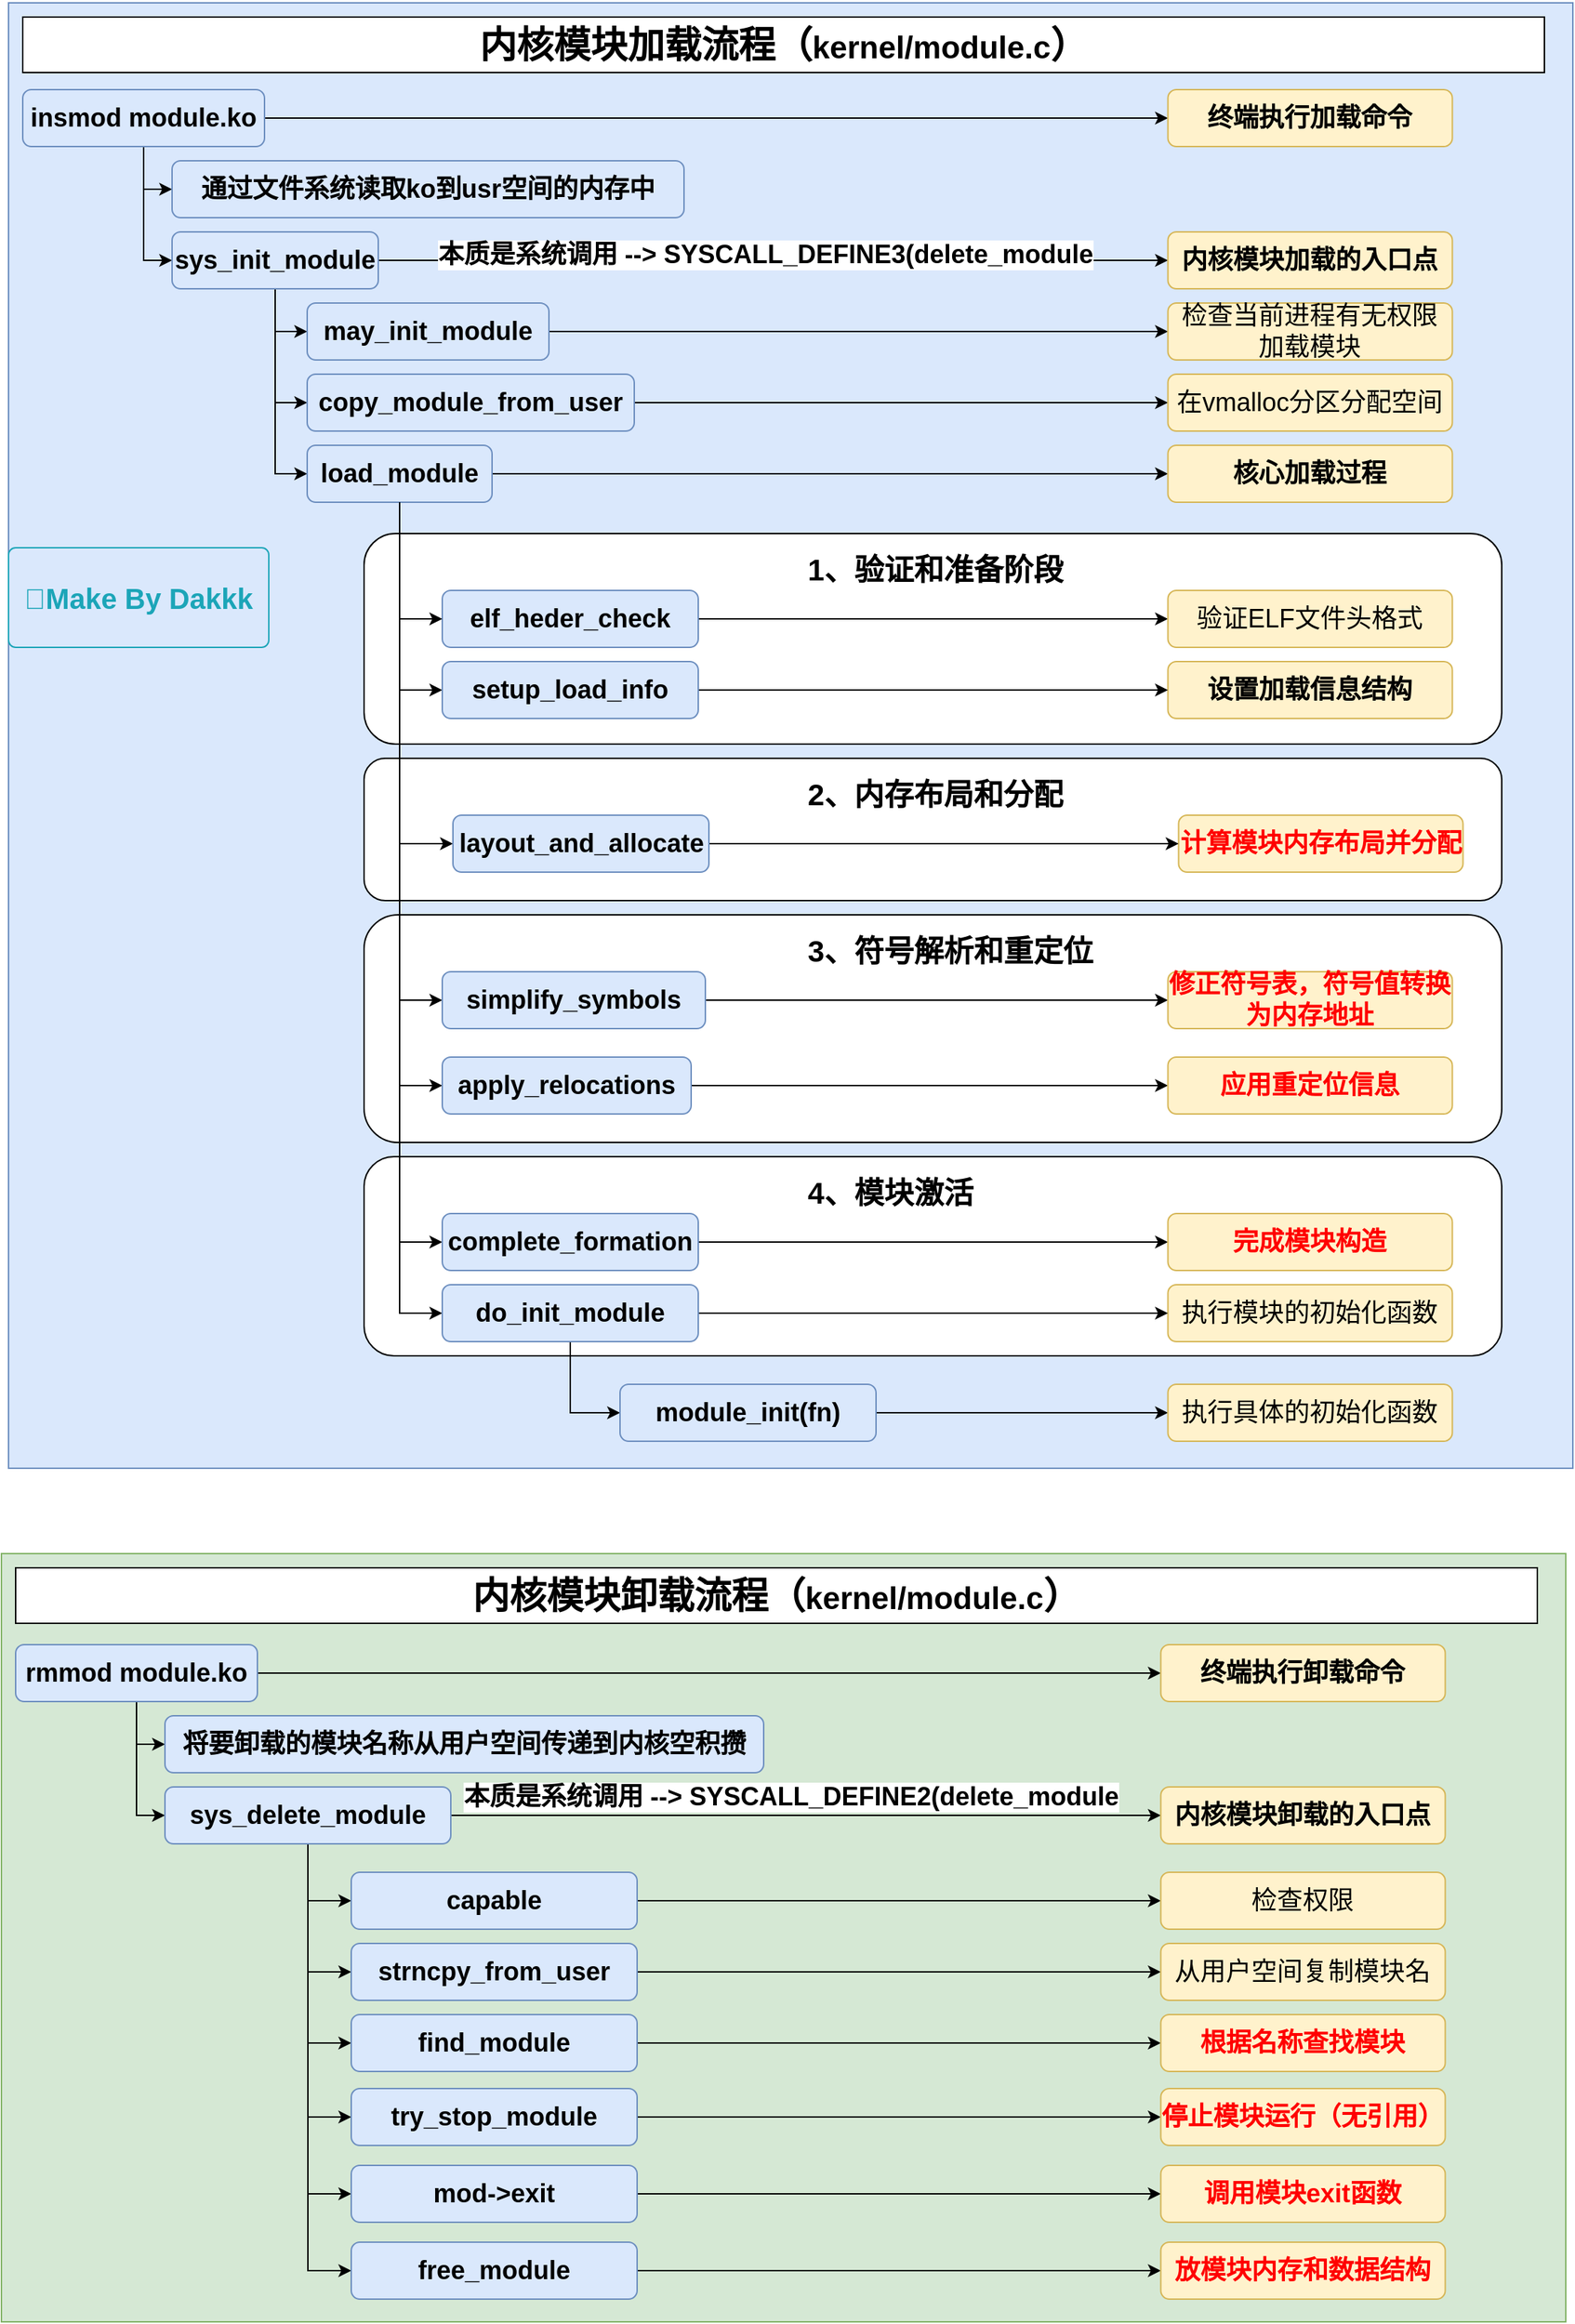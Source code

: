 <mxfile version="27.0.9">
  <diagram name="第 1 页" id="zVDmS7z6VsqBZTHIltCp">
    <mxGraphModel dx="2929" dy="1693" grid="1" gridSize="10" guides="1" tooltips="1" connect="1" arrows="1" fold="1" page="1" pageScale="1" pageWidth="1169" pageHeight="1654" math="0" shadow="0">
      <root>
        <mxCell id="0" />
        <mxCell id="1" parent="0" />
        <mxCell id="oLeti2AwXSvscEIiD4af-257" value="" style="rounded=0;whiteSpace=wrap;html=1;fillColor=#d5e8d4;strokeColor=#82b366;" parent="1" vertex="1">
          <mxGeometry x="32" y="1100" width="1100" height="540" as="geometry" />
        </mxCell>
        <mxCell id="oLeti2AwXSvscEIiD4af-1" value="" style="rounded=0;whiteSpace=wrap;html=1;fillColor=#dae8fc;strokeColor=#6c8ebf;" parent="1" vertex="1">
          <mxGeometry x="37" y="10" width="1100" height="1030" as="geometry" />
        </mxCell>
        <mxCell id="oLeti2AwXSvscEIiD4af-198" value="" style="rounded=1;whiteSpace=wrap;html=1;" parent="1" vertex="1">
          <mxGeometry x="287" y="821" width="800" height="140" as="geometry" />
        </mxCell>
        <mxCell id="oLeti2AwXSvscEIiD4af-150" value="" style="rounded=1;whiteSpace=wrap;html=1;" parent="1" vertex="1">
          <mxGeometry x="287" y="651" width="800" height="160" as="geometry" />
        </mxCell>
        <mxCell id="oLeti2AwXSvscEIiD4af-122" value="" style="rounded=1;whiteSpace=wrap;html=1;" parent="1" vertex="1">
          <mxGeometry x="287" y="541" width="800" height="100" as="geometry" />
        </mxCell>
        <mxCell id="oLeti2AwXSvscEIiD4af-112" value="" style="rounded=1;whiteSpace=wrap;html=1;" parent="1" vertex="1">
          <mxGeometry x="287" y="383" width="800" height="148" as="geometry" />
        </mxCell>
        <mxCell id="oLeti2AwXSvscEIiD4af-2" style="edgeStyle=orthogonalEdgeStyle;rounded=0;orthogonalLoop=1;jettySize=auto;html=1;entryX=0;entryY=0.5;entryDx=0;entryDy=0;" parent="1" source="oLeti2AwXSvscEIiD4af-5" target="oLeti2AwXSvscEIiD4af-15" edge="1">
          <mxGeometry relative="1" as="geometry" />
        </mxCell>
        <mxCell id="oLeti2AwXSvscEIiD4af-74" style="edgeStyle=orthogonalEdgeStyle;rounded=0;orthogonalLoop=1;jettySize=auto;html=1;entryX=0;entryY=0.5;entryDx=0;entryDy=0;" parent="1" source="oLeti2AwXSvscEIiD4af-5" target="oLeti2AwXSvscEIiD4af-8" edge="1">
          <mxGeometry relative="1" as="geometry" />
        </mxCell>
        <mxCell id="oLeti2AwXSvscEIiD4af-75" style="edgeStyle=orthogonalEdgeStyle;rounded=0;orthogonalLoop=1;jettySize=auto;html=1;entryX=0;entryY=0.5;entryDx=0;entryDy=0;" parent="1" source="oLeti2AwXSvscEIiD4af-5" target="oLeti2AwXSvscEIiD4af-12" edge="1">
          <mxGeometry relative="1" as="geometry" />
        </mxCell>
        <mxCell id="oLeti2AwXSvscEIiD4af-5" value="&lt;h2&gt;insmod module.ko&lt;/h2&gt;" style="rounded=1;whiteSpace=wrap;html=1;fillColor=#dae8fc;strokeColor=#6c8ebf;fontStyle=1" parent="1" vertex="1">
          <mxGeometry x="47" y="71" width="170" height="40" as="geometry" />
        </mxCell>
        <mxCell id="oLeti2AwXSvscEIiD4af-6" value="&lt;h1&gt;&lt;b style=&quot;&quot;&gt;&lt;font style=&quot;font-size: 26px;&quot;&gt;内核模块加载流程（&lt;/font&gt;&lt;/b&gt;&lt;b style=&quot;background-color: transparent; color: light-dark(rgb(0, 0, 0), rgb(255, 255, 255));&quot;&gt;&lt;font style=&quot;font-size: 22px;&quot;&gt;kernel/module.c&lt;/font&gt;&lt;/b&gt;&lt;b style=&quot;background-color: transparent; color: light-dark(rgb(0, 0, 0), rgb(255, 255, 255)); font-size: 12px;&quot;&gt;&lt;font style=&quot;font-size: 26px;&quot;&gt;）&lt;/font&gt;&lt;/b&gt;&lt;/h1&gt;" style="rounded=0;whiteSpace=wrap;html=1;" parent="1" vertex="1">
          <mxGeometry x="47" y="20" width="1070" height="39" as="geometry" />
        </mxCell>
        <mxCell id="oLeti2AwXSvscEIiD4af-8" value="&lt;h2&gt;通过文件系统读取ko到usr空间的内存中&lt;/h2&gt;" style="rounded=1;whiteSpace=wrap;html=1;fillColor=#dae8fc;strokeColor=#6c8ebf;fontStyle=1" parent="1" vertex="1">
          <mxGeometry x="152" y="121" width="360" height="40" as="geometry" />
        </mxCell>
        <mxCell id="oLeti2AwXSvscEIiD4af-9" style="edgeStyle=orthogonalEdgeStyle;rounded=0;orthogonalLoop=1;jettySize=auto;html=1;entryX=0;entryY=0.5;entryDx=0;entryDy=0;" parent="1" source="oLeti2AwXSvscEIiD4af-12" target="oLeti2AwXSvscEIiD4af-17" edge="1">
          <mxGeometry relative="1" as="geometry" />
        </mxCell>
        <mxCell id="oLeti2AwXSvscEIiD4af-343" value="&lt;font style=&quot;font-size: 18px;&quot;&gt;&lt;font style=&quot;&quot;&gt;&lt;b style=&quot;&quot;&gt;本质是系统调用 --&amp;gt;&amp;nbsp;&lt;/b&gt;&lt;/font&gt;&lt;b style=&quot;&quot;&gt;SYSCALL_DEFINE3(delete_module&lt;/b&gt;&lt;/font&gt;" style="edgeLabel;html=1;align=center;verticalAlign=middle;resizable=0;points=[];" parent="oLeti2AwXSvscEIiD4af-9" vertex="1" connectable="0">
          <mxGeometry x="-0.016" y="3" relative="1" as="geometry">
            <mxPoint x="-1" y="-1" as="offset" />
          </mxGeometry>
        </mxCell>
        <mxCell id="oLeti2AwXSvscEIiD4af-344" value="&lt;font style=&quot;font-size: 18px;&quot;&gt;&lt;font style=&quot;&quot;&gt;&lt;b style=&quot;&quot;&gt;本质是系统调用 --&amp;gt;&amp;nbsp;&lt;/b&gt;&lt;/font&gt;&lt;b style=&quot;&quot;&gt;SYSCALL_DEFINE2(delete_module&lt;/b&gt;&lt;/font&gt;" style="edgeLabel;html=1;align=center;verticalAlign=middle;resizable=0;points=[];" parent="oLeti2AwXSvscEIiD4af-9" vertex="1" connectable="0">
          <mxGeometry x="-0.016" y="3" relative="1" as="geometry">
            <mxPoint x="17" y="1083" as="offset" />
          </mxGeometry>
        </mxCell>
        <mxCell id="oLeti2AwXSvscEIiD4af-337" style="edgeStyle=orthogonalEdgeStyle;rounded=0;orthogonalLoop=1;jettySize=auto;html=1;entryX=0;entryY=0.5;entryDx=0;entryDy=0;" parent="1" source="oLeti2AwXSvscEIiD4af-12" target="oLeti2AwXSvscEIiD4af-14" edge="1">
          <mxGeometry relative="1" as="geometry" />
        </mxCell>
        <mxCell id="oLeti2AwXSvscEIiD4af-338" style="edgeStyle=orthogonalEdgeStyle;rounded=0;orthogonalLoop=1;jettySize=auto;html=1;entryX=0;entryY=0.5;entryDx=0;entryDy=0;" parent="1" source="oLeti2AwXSvscEIiD4af-12" target="oLeti2AwXSvscEIiD4af-20" edge="1">
          <mxGeometry relative="1" as="geometry" />
        </mxCell>
        <mxCell id="oLeti2AwXSvscEIiD4af-339" style="edgeStyle=orthogonalEdgeStyle;rounded=0;orthogonalLoop=1;jettySize=auto;html=1;entryX=0;entryY=0.5;entryDx=0;entryDy=0;" parent="1" source="oLeti2AwXSvscEIiD4af-12" target="oLeti2AwXSvscEIiD4af-22" edge="1">
          <mxGeometry relative="1" as="geometry" />
        </mxCell>
        <mxCell id="oLeti2AwXSvscEIiD4af-12" value="&lt;h2&gt;sys_init_module&lt;/h2&gt;" style="rounded=1;whiteSpace=wrap;html=1;fillColor=#dae8fc;strokeColor=#6c8ebf;fontStyle=1" parent="1" vertex="1">
          <mxGeometry x="152" y="171" width="145" height="40" as="geometry" />
        </mxCell>
        <mxCell id="oLeti2AwXSvscEIiD4af-13" style="edgeStyle=orthogonalEdgeStyle;rounded=0;orthogonalLoop=1;jettySize=auto;html=1;entryX=0;entryY=0.5;entryDx=0;entryDy=0;" parent="1" source="oLeti2AwXSvscEIiD4af-14" target="oLeti2AwXSvscEIiD4af-18" edge="1">
          <mxGeometry relative="1" as="geometry" />
        </mxCell>
        <mxCell id="oLeti2AwXSvscEIiD4af-14" value="&lt;h2&gt;may_init_module&lt;/h2&gt;" style="rounded=1;whiteSpace=wrap;html=1;fillColor=#dae8fc;strokeColor=#6c8ebf;fontStyle=1" parent="1" vertex="1">
          <mxGeometry x="247" y="221" width="170" height="40" as="geometry" />
        </mxCell>
        <mxCell id="oLeti2AwXSvscEIiD4af-15" value="&lt;h2&gt;终端执行加载命令&lt;/h2&gt;" style="rounded=1;whiteSpace=wrap;html=1;fillColor=#fff2cc;strokeColor=#d6b656;fontStyle=1" parent="1" vertex="1">
          <mxGeometry x="852.25" y="71" width="200" height="40" as="geometry" />
        </mxCell>
        <mxCell id="oLeti2AwXSvscEIiD4af-17" value="&lt;h2&gt;&lt;font style=&quot;&quot;&gt;内核模块加载的入口点&lt;/font&gt;&lt;/h2&gt;" style="rounded=1;whiteSpace=wrap;html=1;fillColor=#fff2cc;strokeColor=#d6b656;fontStyle=1" parent="1" vertex="1">
          <mxGeometry x="852.25" y="171" width="200" height="40" as="geometry" />
        </mxCell>
        <mxCell id="oLeti2AwXSvscEIiD4af-18" value="&lt;h2&gt;&lt;font style=&quot;font-weight: normal;&quot;&gt;检查当前进程有无权限&lt;br&gt;加载模块&lt;/font&gt;&lt;/h2&gt;" style="rounded=1;whiteSpace=wrap;html=1;fillColor=#fff2cc;strokeColor=#d6b656;fontStyle=1" parent="1" vertex="1">
          <mxGeometry x="852.25" y="221" width="200" height="40" as="geometry" />
        </mxCell>
        <mxCell id="oLeti2AwXSvscEIiD4af-76" style="edgeStyle=orthogonalEdgeStyle;rounded=0;orthogonalLoop=1;jettySize=auto;html=1;entryX=0;entryY=0.5;entryDx=0;entryDy=0;" parent="1" source="oLeti2AwXSvscEIiD4af-20" target="oLeti2AwXSvscEIiD4af-31" edge="1">
          <mxGeometry relative="1" as="geometry" />
        </mxCell>
        <mxCell id="oLeti2AwXSvscEIiD4af-20" value="&lt;h2&gt;copy_module_from_user&lt;/h2&gt;" style="rounded=1;whiteSpace=wrap;html=1;fillColor=#dae8fc;strokeColor=#6c8ebf;fontStyle=1" parent="1" vertex="1">
          <mxGeometry x="247" y="271" width="230" height="40" as="geometry" />
        </mxCell>
        <mxCell id="oLeti2AwXSvscEIiD4af-115" style="edgeStyle=orthogonalEdgeStyle;rounded=0;orthogonalLoop=1;jettySize=auto;html=1;entryX=0;entryY=0.5;entryDx=0;entryDy=0;" parent="1" source="oLeti2AwXSvscEIiD4af-22" target="oLeti2AwXSvscEIiD4af-32" edge="1">
          <mxGeometry relative="1" as="geometry" />
        </mxCell>
        <mxCell id="oLeti2AwXSvscEIiD4af-118" style="edgeStyle=orthogonalEdgeStyle;rounded=0;orthogonalLoop=1;jettySize=auto;html=1;entryX=0;entryY=0.5;entryDx=0;entryDy=0;" parent="1" source="oLeti2AwXSvscEIiD4af-22" target="oLeti2AwXSvscEIiD4af-78" edge="1">
          <mxGeometry relative="1" as="geometry" />
        </mxCell>
        <mxCell id="oLeti2AwXSvscEIiD4af-238" style="edgeStyle=orthogonalEdgeStyle;rounded=0;orthogonalLoop=1;jettySize=auto;html=1;entryX=0;entryY=0.5;entryDx=0;entryDy=0;" parent="1" source="oLeti2AwXSvscEIiD4af-22" target="oLeti2AwXSvscEIiD4af-156" edge="1">
          <mxGeometry relative="1" as="geometry" />
        </mxCell>
        <mxCell id="oLeti2AwXSvscEIiD4af-239" style="edgeStyle=orthogonalEdgeStyle;rounded=0;orthogonalLoop=1;jettySize=auto;html=1;entryX=0;entryY=0.5;entryDx=0;entryDy=0;" parent="1" source="oLeti2AwXSvscEIiD4af-22" target="oLeti2AwXSvscEIiD4af-141" edge="1">
          <mxGeometry relative="1" as="geometry" />
        </mxCell>
        <mxCell id="oLeti2AwXSvscEIiD4af-245" style="edgeStyle=orthogonalEdgeStyle;rounded=0;orthogonalLoop=1;jettySize=auto;html=1;entryX=0;entryY=0.5;entryDx=0;entryDy=0;" parent="1" source="oLeti2AwXSvscEIiD4af-22" target="oLeti2AwXSvscEIiD4af-200" edge="1">
          <mxGeometry relative="1" as="geometry" />
        </mxCell>
        <mxCell id="oLeti2AwXSvscEIiD4af-250" style="edgeStyle=orthogonalEdgeStyle;rounded=0;orthogonalLoop=1;jettySize=auto;html=1;entryX=0;entryY=0.5;entryDx=0;entryDy=0;" parent="1" source="oLeti2AwXSvscEIiD4af-22" target="oLeti2AwXSvscEIiD4af-227" edge="1">
          <mxGeometry relative="1" as="geometry" />
        </mxCell>
        <mxCell id="oLeti2AwXSvscEIiD4af-385" style="edgeStyle=orthogonalEdgeStyle;rounded=0;orthogonalLoop=1;jettySize=auto;html=1;entryX=0;entryY=0.5;entryDx=0;entryDy=0;" parent="1" source="oLeti2AwXSvscEIiD4af-22" target="oLeti2AwXSvscEIiD4af-134" edge="1">
          <mxGeometry relative="1" as="geometry" />
        </mxCell>
        <mxCell id="oLeti2AwXSvscEIiD4af-22" value="&lt;h2&gt;load_module&lt;/h2&gt;" style="rounded=1;whiteSpace=wrap;html=1;fillColor=#dae8fc;strokeColor=#6c8ebf;fontStyle=1" parent="1" vertex="1">
          <mxGeometry x="247" y="321" width="130" height="40" as="geometry" />
        </mxCell>
        <mxCell id="oLeti2AwXSvscEIiD4af-31" value="&lt;h2&gt;&lt;font style=&quot;font-weight: normal;&quot;&gt;在vmalloc分区分配空间&lt;/font&gt;&lt;/h2&gt;" style="rounded=1;whiteSpace=wrap;html=1;fillColor=#fff2cc;strokeColor=#d6b656;fontStyle=1" parent="1" vertex="1">
          <mxGeometry x="852.25" y="271" width="200" height="40" as="geometry" />
        </mxCell>
        <mxCell id="oLeti2AwXSvscEIiD4af-32" value="&lt;h2&gt;&lt;font style=&quot;&quot;&gt;核心加载过程&lt;/font&gt;&lt;/h2&gt;" style="rounded=1;whiteSpace=wrap;html=1;fillColor=#fff2cc;strokeColor=#d6b656;fontStyle=1" parent="1" vertex="1">
          <mxGeometry x="852.25" y="321" width="200" height="40" as="geometry" />
        </mxCell>
        <mxCell id="oLeti2AwXSvscEIiD4af-71" value="&lt;font style=&quot;font-size: 20px;&quot;&gt;🌻Make By Dakkk&lt;/font&gt;" style="html=1;shadow=0;dashed=0;shape=mxgraph.bootstrap.rrect;rSize=5;strokeColor=#1CA5B8;strokeWidth=1;fillColor=none;fontColor=#1CA5B8;whiteSpace=wrap;align=center;verticalAlign=middle;spacingLeft=0;fontStyle=1;fontSize=16;spacing=5;" parent="1" vertex="1">
          <mxGeometry x="37" y="393" width="183" height="70" as="geometry" />
        </mxCell>
        <mxCell id="oLeti2AwXSvscEIiD4af-80" style="edgeStyle=orthogonalEdgeStyle;rounded=0;orthogonalLoop=1;jettySize=auto;html=1;" parent="1" source="oLeti2AwXSvscEIiD4af-24" target="oLeti2AwXSvscEIiD4af-33" edge="1">
          <mxGeometry relative="1" as="geometry" />
        </mxCell>
        <mxCell id="oLeti2AwXSvscEIiD4af-24" value="&lt;h2&gt;elf_heder_check&lt;/h2&gt;" style="rounded=1;whiteSpace=wrap;html=1;fillColor=#dae8fc;strokeColor=#6c8ebf;fontStyle=1" parent="1" vertex="1">
          <mxGeometry x="342" y="423" width="180" height="40" as="geometry" />
        </mxCell>
        <mxCell id="oLeti2AwXSvscEIiD4af-33" value="&lt;h2&gt;&lt;span style=&quot;font-weight: normal;&quot;&gt;&lt;font&gt;验证ELF文件头格式&lt;/font&gt;&lt;/span&gt;&lt;/h2&gt;" style="rounded=1;whiteSpace=wrap;html=1;fillColor=#fff2cc;strokeColor=#d6b656;fontStyle=1" parent="1" vertex="1">
          <mxGeometry x="852.25" y="423" width="200" height="40" as="geometry" />
        </mxCell>
        <mxCell id="oLeti2AwXSvscEIiD4af-34" value="&lt;h2&gt;&lt;font style=&quot;&quot;&gt;设置加载信息结构&lt;/font&gt;&lt;/h2&gt;" style="rounded=1;whiteSpace=wrap;html=1;fillColor=#fff2cc;strokeColor=#d6b656;fontStyle=0;fontColor=#000000;" parent="1" vertex="1">
          <mxGeometry x="852.25" y="473" width="200" height="40" as="geometry" />
        </mxCell>
        <mxCell id="oLeti2AwXSvscEIiD4af-81" style="edgeStyle=orthogonalEdgeStyle;rounded=0;orthogonalLoop=1;jettySize=auto;html=1;" parent="1" source="oLeti2AwXSvscEIiD4af-78" target="oLeti2AwXSvscEIiD4af-34" edge="1">
          <mxGeometry relative="1" as="geometry" />
        </mxCell>
        <mxCell id="oLeti2AwXSvscEIiD4af-78" value="&lt;h2&gt;setup_load_info&lt;/h2&gt;" style="rounded=1;whiteSpace=wrap;html=1;fillColor=#dae8fc;strokeColor=#6c8ebf;fontStyle=0" parent="1" vertex="1">
          <mxGeometry x="342" y="473" width="180" height="40" as="geometry" />
        </mxCell>
        <mxCell id="oLeti2AwXSvscEIiD4af-114" value="&lt;font style=&quot;font-size: 21px;&quot;&gt;&lt;b&gt;1、验证和准备阶段&lt;/b&gt;&lt;/font&gt;" style="text;html=1;align=left;verticalAlign=middle;whiteSpace=wrap;rounded=0;" parent="1" vertex="1">
          <mxGeometry x="597" y="393" width="200" height="30" as="geometry" />
        </mxCell>
        <mxCell id="oLeti2AwXSvscEIiD4af-116" style="edgeStyle=orthogonalEdgeStyle;rounded=0;orthogonalLoop=1;jettySize=auto;html=1;entryX=0;entryY=0.5;entryDx=0;entryDy=0;" parent="1" source="oLeti2AwXSvscEIiD4af-22" target="oLeti2AwXSvscEIiD4af-24" edge="1">
          <mxGeometry relative="1" as="geometry" />
        </mxCell>
        <mxCell id="oLeti2AwXSvscEIiD4af-130" value="&lt;h2&gt;&lt;font style=&quot;color: light-dark(rgb(255, 0, 0), rgb(255, 255, 255));&quot;&gt;计算模块内存布局并分配&lt;/font&gt;&lt;/h2&gt;" style="rounded=1;whiteSpace=wrap;html=1;fillColor=#fff2cc;strokeColor=#d6b656;fontStyle=1" parent="1" vertex="1">
          <mxGeometry x="859.75" y="581" width="200" height="40" as="geometry" />
        </mxCell>
        <mxCell id="oLeti2AwXSvscEIiD4af-133" style="edgeStyle=orthogonalEdgeStyle;rounded=0;orthogonalLoop=1;jettySize=auto;html=1;" parent="1" source="oLeti2AwXSvscEIiD4af-134" target="oLeti2AwXSvscEIiD4af-130" edge="1">
          <mxGeometry relative="1" as="geometry" />
        </mxCell>
        <mxCell id="oLeti2AwXSvscEIiD4af-134" value="&lt;h2&gt;layout_and_allocate&lt;/h2&gt;" style="rounded=1;whiteSpace=wrap;html=1;fillColor=#dae8fc;strokeColor=#6c8ebf;fontStyle=1" parent="1" vertex="1">
          <mxGeometry x="349.5" y="581" width="180" height="40" as="geometry" />
        </mxCell>
        <mxCell id="oLeti2AwXSvscEIiD4af-138" value="&lt;font style=&quot;font-size: 21px;&quot;&gt;&lt;b&gt;2、内存布局和分配&lt;/b&gt;&lt;/font&gt;" style="text;html=1;align=left;verticalAlign=middle;whiteSpace=wrap;rounded=0;" parent="1" vertex="1">
          <mxGeometry x="597" y="551" width="200" height="30" as="geometry" />
        </mxCell>
        <mxCell id="oLeti2AwXSvscEIiD4af-140" style="edgeStyle=orthogonalEdgeStyle;rounded=0;orthogonalLoop=1;jettySize=auto;html=1;" parent="1" source="oLeti2AwXSvscEIiD4af-141" target="oLeti2AwXSvscEIiD4af-144" edge="1">
          <mxGeometry relative="1" as="geometry" />
        </mxCell>
        <mxCell id="oLeti2AwXSvscEIiD4af-141" value="&lt;h2&gt;apply_relocations&lt;/h2&gt;" style="rounded=1;whiteSpace=wrap;html=1;fillColor=#dae8fc;strokeColor=#6c8ebf;fontStyle=1" parent="1" vertex="1">
          <mxGeometry x="342" y="751" width="175" height="40" as="geometry" />
        </mxCell>
        <mxCell id="oLeti2AwXSvscEIiD4af-144" value="&lt;h2&gt;&lt;font style=&quot;color: light-dark(rgb(255, 0, 0), rgb(255, 255, 255));&quot;&gt;应用重定位信息&lt;/font&gt;&lt;/h2&gt;" style="rounded=1;whiteSpace=wrap;html=1;fillColor=#fff2cc;strokeColor=#d6b656;fontStyle=1" parent="1" vertex="1">
          <mxGeometry x="852.25" y="751" width="200" height="40" as="geometry" />
        </mxCell>
        <mxCell id="oLeti2AwXSvscEIiD4af-155" style="edgeStyle=orthogonalEdgeStyle;rounded=0;orthogonalLoop=1;jettySize=auto;html=1;entryX=0;entryY=0.5;entryDx=0;entryDy=0;" parent="1" source="oLeti2AwXSvscEIiD4af-156" target="oLeti2AwXSvscEIiD4af-160" edge="1">
          <mxGeometry relative="1" as="geometry" />
        </mxCell>
        <mxCell id="oLeti2AwXSvscEIiD4af-156" value="&lt;h2&gt;simplify_symbols&lt;/h2&gt;" style="rounded=1;whiteSpace=wrap;html=1;fillColor=#dae8fc;strokeColor=#6c8ebf;fontStyle=1" parent="1" vertex="1">
          <mxGeometry x="342" y="691" width="185" height="40" as="geometry" />
        </mxCell>
        <mxCell id="oLeti2AwXSvscEIiD4af-160" value="&lt;h2&gt;&lt;font style=&quot;color: light-dark(rgb(255, 0, 0), rgb(255, 255, 255));&quot;&gt;修正符号表，符号值转换为内存地址&lt;/font&gt;&lt;/h2&gt;" style="rounded=1;whiteSpace=wrap;html=1;fillColor=#fff2cc;strokeColor=#d6b656;fontStyle=1" parent="1" vertex="1">
          <mxGeometry x="852.25" y="691" width="200" height="40" as="geometry" />
        </mxCell>
        <mxCell id="oLeti2AwXSvscEIiD4af-166" value="&lt;font style=&quot;font-size: 21px;&quot;&gt;&lt;b&gt;3、符号解析和重定位&lt;/b&gt;&lt;/font&gt;" style="text;html=1;align=left;verticalAlign=middle;whiteSpace=wrap;rounded=0;" parent="1" vertex="1">
          <mxGeometry x="597" y="661" width="220" height="30" as="geometry" />
        </mxCell>
        <mxCell id="oLeti2AwXSvscEIiD4af-199" style="edgeStyle=orthogonalEdgeStyle;rounded=0;orthogonalLoop=1;jettySize=auto;html=1;" parent="1" source="oLeti2AwXSvscEIiD4af-200" target="oLeti2AwXSvscEIiD4af-205" edge="1">
          <mxGeometry relative="1" as="geometry" />
        </mxCell>
        <mxCell id="oLeti2AwXSvscEIiD4af-200" value="&lt;h2&gt;complete_formation&lt;/h2&gt;" style="rounded=1;whiteSpace=wrap;html=1;fillColor=#dae8fc;strokeColor=#6c8ebf;fontStyle=1" parent="1" vertex="1">
          <mxGeometry x="342" y="861" width="180" height="40" as="geometry" />
        </mxCell>
        <mxCell id="oLeti2AwXSvscEIiD4af-205" value="&lt;h2&gt;&lt;font style=&quot;color: light-dark(rgb(255, 0, 0), rgb(255, 255, 255));&quot;&gt;完成模块构造&lt;/font&gt;&lt;/h2&gt;" style="rounded=1;whiteSpace=wrap;html=1;fillColor=#fff2cc;strokeColor=#d6b656;fontStyle=1" parent="1" vertex="1">
          <mxGeometry x="852.25" y="861" width="200" height="40" as="geometry" />
        </mxCell>
        <mxCell id="oLeti2AwXSvscEIiD4af-214" value="&lt;font style=&quot;font-size: 21px;&quot;&gt;&lt;b&gt;4、模块激活&lt;/b&gt;&lt;/font&gt;" style="text;html=1;align=left;verticalAlign=middle;whiteSpace=wrap;rounded=0;" parent="1" vertex="1">
          <mxGeometry x="597" y="831" width="200" height="30" as="geometry" />
        </mxCell>
        <mxCell id="oLeti2AwXSvscEIiD4af-223" value="&lt;h2&gt;&lt;font style=&quot;font-weight: normal;&quot;&gt;执行模块的初始化函数&lt;/font&gt;&lt;/h2&gt;" style="rounded=1;whiteSpace=wrap;html=1;fillColor=#fff2cc;strokeColor=#d6b656;fontStyle=1;fontColor=#000000;" parent="1" vertex="1">
          <mxGeometry x="852.25" y="911" width="200" height="40" as="geometry" />
        </mxCell>
        <mxCell id="oLeti2AwXSvscEIiD4af-226" style="edgeStyle=orthogonalEdgeStyle;rounded=0;orthogonalLoop=1;jettySize=auto;html=1;" parent="1" source="oLeti2AwXSvscEIiD4af-227" target="oLeti2AwXSvscEIiD4af-223" edge="1">
          <mxGeometry relative="1" as="geometry" />
        </mxCell>
        <mxCell id="oLeti2AwXSvscEIiD4af-254" style="edgeStyle=orthogonalEdgeStyle;rounded=0;orthogonalLoop=1;jettySize=auto;html=1;entryX=0;entryY=0.5;entryDx=0;entryDy=0;" parent="1" source="oLeti2AwXSvscEIiD4af-227" target="oLeti2AwXSvscEIiD4af-253" edge="1">
          <mxGeometry relative="1" as="geometry" />
        </mxCell>
        <mxCell id="oLeti2AwXSvscEIiD4af-227" value="&lt;h2&gt;do_init_module&lt;/h2&gt;" style="rounded=1;whiteSpace=wrap;html=1;fillColor=#dae8fc;strokeColor=#6c8ebf;fontStyle=1" parent="1" vertex="1">
          <mxGeometry x="342" y="911" width="180" height="40" as="geometry" />
        </mxCell>
        <mxCell id="oLeti2AwXSvscEIiD4af-256" style="edgeStyle=orthogonalEdgeStyle;rounded=0;orthogonalLoop=1;jettySize=auto;html=1;entryX=0;entryY=0.5;entryDx=0;entryDy=0;" parent="1" source="oLeti2AwXSvscEIiD4af-253" target="oLeti2AwXSvscEIiD4af-255" edge="1">
          <mxGeometry relative="1" as="geometry" />
        </mxCell>
        <mxCell id="oLeti2AwXSvscEIiD4af-253" value="&lt;h2&gt;module_init(fn)&lt;/h2&gt;" style="rounded=1;whiteSpace=wrap;html=1;fillColor=#dae8fc;strokeColor=#6c8ebf;fontStyle=1" parent="1" vertex="1">
          <mxGeometry x="467" y="981" width="180" height="40" as="geometry" />
        </mxCell>
        <mxCell id="oLeti2AwXSvscEIiD4af-255" value="&lt;h2&gt;&lt;font style=&quot;font-weight: normal;&quot;&gt;执行具体的初始化函数&lt;/font&gt;&lt;/h2&gt;" style="rounded=1;whiteSpace=wrap;html=1;fillColor=#fff2cc;strokeColor=#d6b656;fontStyle=1;fontColor=#000000;" parent="1" vertex="1">
          <mxGeometry x="852.25" y="981" width="200" height="40" as="geometry" />
        </mxCell>
        <mxCell id="oLeti2AwXSvscEIiD4af-262" style="edgeStyle=orthogonalEdgeStyle;rounded=0;orthogonalLoop=1;jettySize=auto;html=1;entryX=0;entryY=0.5;entryDx=0;entryDy=0;" parent="1" source="oLeti2AwXSvscEIiD4af-265" target="oLeti2AwXSvscEIiD4af-272" edge="1">
          <mxGeometry relative="1" as="geometry" />
        </mxCell>
        <mxCell id="oLeti2AwXSvscEIiD4af-263" style="edgeStyle=orthogonalEdgeStyle;rounded=0;orthogonalLoop=1;jettySize=auto;html=1;entryX=0;entryY=0.5;entryDx=0;entryDy=0;" parent="1" source="oLeti2AwXSvscEIiD4af-265" target="oLeti2AwXSvscEIiD4af-267" edge="1">
          <mxGeometry relative="1" as="geometry" />
        </mxCell>
        <mxCell id="oLeti2AwXSvscEIiD4af-264" style="edgeStyle=orthogonalEdgeStyle;rounded=0;orthogonalLoop=1;jettySize=auto;html=1;entryX=0;entryY=0.5;entryDx=0;entryDy=0;" parent="1" source="oLeti2AwXSvscEIiD4af-265" target="oLeti2AwXSvscEIiD4af-269" edge="1">
          <mxGeometry relative="1" as="geometry" />
        </mxCell>
        <mxCell id="oLeti2AwXSvscEIiD4af-265" value="&lt;h2&gt;rmmod module.ko&lt;/h2&gt;" style="rounded=1;whiteSpace=wrap;html=1;fillColor=#dae8fc;strokeColor=#6c8ebf;fontStyle=1" parent="1" vertex="1">
          <mxGeometry x="42" y="1164" width="170" height="40" as="geometry" />
        </mxCell>
        <mxCell id="oLeti2AwXSvscEIiD4af-266" value="&lt;h1&gt;&lt;b style=&quot;&quot;&gt;&lt;font style=&quot;font-size: 26px;&quot;&gt;内核模块卸载流程&lt;/font&gt;&lt;/b&gt;&lt;b style=&quot;background-color: transparent; color: light-dark(rgb(0, 0, 0), rgb(255, 255, 255)); font-size: 12px;&quot;&gt;&lt;font style=&quot;font-size: 26px;&quot;&gt;（&lt;/font&gt;&lt;/b&gt;&lt;b style=&quot;background-color: transparent; color: light-dark(rgb(0, 0, 0), rgb(255, 255, 255)); font-size: 12px;&quot;&gt;&lt;font style=&quot;font-size: 22px;&quot;&gt;kernel/module.c&lt;/font&gt;&lt;/b&gt;&lt;b style=&quot;background-color: transparent; color: light-dark(rgb(0, 0, 0), rgb(255, 255, 255)); font-size: 12px;&quot;&gt;&lt;font style=&quot;font-size: 26px;&quot;&gt;）&lt;/font&gt;&lt;/b&gt;&lt;/h1&gt;" style="rounded=0;whiteSpace=wrap;html=1;" parent="1" vertex="1">
          <mxGeometry x="42" y="1110" width="1070" height="39" as="geometry" />
        </mxCell>
        <mxCell id="oLeti2AwXSvscEIiD4af-267" value="&lt;h2&gt;将要卸载的模块名称从用户空间传递到内核空积攒&lt;/h2&gt;" style="rounded=1;whiteSpace=wrap;html=1;fillColor=#dae8fc;strokeColor=#6c8ebf;fontStyle=1" parent="1" vertex="1">
          <mxGeometry x="147" y="1214" width="421" height="40" as="geometry" />
        </mxCell>
        <mxCell id="oLeti2AwXSvscEIiD4af-268" style="edgeStyle=orthogonalEdgeStyle;rounded=0;orthogonalLoop=1;jettySize=auto;html=1;entryX=0;entryY=0.5;entryDx=0;entryDy=0;" parent="1" source="oLeti2AwXSvscEIiD4af-269" target="oLeti2AwXSvscEIiD4af-273" edge="1">
          <mxGeometry relative="1" as="geometry" />
        </mxCell>
        <mxCell id="oLeti2AwXSvscEIiD4af-379" style="edgeStyle=orthogonalEdgeStyle;rounded=0;orthogonalLoop=1;jettySize=auto;html=1;entryX=0;entryY=0.5;entryDx=0;entryDy=0;" parent="1" source="oLeti2AwXSvscEIiD4af-269" target="oLeti2AwXSvscEIiD4af-345" edge="1">
          <mxGeometry relative="1" as="geometry" />
        </mxCell>
        <mxCell id="oLeti2AwXSvscEIiD4af-380" style="edgeStyle=orthogonalEdgeStyle;rounded=0;orthogonalLoop=1;jettySize=auto;html=1;entryX=0;entryY=0.5;entryDx=0;entryDy=0;" parent="1" source="oLeti2AwXSvscEIiD4af-269" target="oLeti2AwXSvscEIiD4af-353" edge="1">
          <mxGeometry relative="1" as="geometry" />
        </mxCell>
        <mxCell id="oLeti2AwXSvscEIiD4af-381" style="edgeStyle=orthogonalEdgeStyle;rounded=0;orthogonalLoop=1;jettySize=auto;html=1;entryX=0;entryY=0.5;entryDx=0;entryDy=0;" parent="1" source="oLeti2AwXSvscEIiD4af-269" target="oLeti2AwXSvscEIiD4af-356" edge="1">
          <mxGeometry relative="1" as="geometry" />
        </mxCell>
        <mxCell id="oLeti2AwXSvscEIiD4af-382" style="edgeStyle=orthogonalEdgeStyle;rounded=0;orthogonalLoop=1;jettySize=auto;html=1;entryX=0;entryY=0.5;entryDx=0;entryDy=0;" parent="1" source="oLeti2AwXSvscEIiD4af-269" target="oLeti2AwXSvscEIiD4af-359" edge="1">
          <mxGeometry relative="1" as="geometry" />
        </mxCell>
        <mxCell id="oLeti2AwXSvscEIiD4af-383" style="edgeStyle=orthogonalEdgeStyle;rounded=0;orthogonalLoop=1;jettySize=auto;html=1;entryX=0;entryY=0.5;entryDx=0;entryDy=0;" parent="1" source="oLeti2AwXSvscEIiD4af-269" target="oLeti2AwXSvscEIiD4af-362" edge="1">
          <mxGeometry relative="1" as="geometry" />
        </mxCell>
        <mxCell id="oLeti2AwXSvscEIiD4af-384" style="edgeStyle=orthogonalEdgeStyle;rounded=0;orthogonalLoop=1;jettySize=auto;html=1;entryX=0;entryY=0.5;entryDx=0;entryDy=0;" parent="1" source="oLeti2AwXSvscEIiD4af-269" target="oLeti2AwXSvscEIiD4af-365" edge="1">
          <mxGeometry relative="1" as="geometry" />
        </mxCell>
        <mxCell id="oLeti2AwXSvscEIiD4af-269" value="&lt;h2&gt;sys_delete_module&lt;/h2&gt;" style="rounded=1;whiteSpace=wrap;html=1;fillColor=#dae8fc;strokeColor=#6c8ebf;fontStyle=1" parent="1" vertex="1">
          <mxGeometry x="147" y="1264" width="201" height="40" as="geometry" />
        </mxCell>
        <mxCell id="oLeti2AwXSvscEIiD4af-272" value="&lt;h2&gt;终端执行卸载命令&lt;/h2&gt;" style="rounded=1;whiteSpace=wrap;html=1;fillColor=#fff2cc;strokeColor=#d6b656;fontStyle=1" parent="1" vertex="1">
          <mxGeometry x="847.25" y="1164" width="200" height="40" as="geometry" />
        </mxCell>
        <mxCell id="oLeti2AwXSvscEIiD4af-273" value="&lt;h2&gt;&lt;font style=&quot;&quot;&gt;内核模块卸载的入口点&lt;/font&gt;&lt;/h2&gt;" style="rounded=1;whiteSpace=wrap;html=1;fillColor=#fff2cc;strokeColor=#d6b656;fontStyle=1" parent="1" vertex="1">
          <mxGeometry x="847.25" y="1264" width="200" height="40" as="geometry" />
        </mxCell>
        <mxCell id="oLeti2AwXSvscEIiD4af-348" style="edgeStyle=orthogonalEdgeStyle;rounded=0;orthogonalLoop=1;jettySize=auto;html=1;entryX=0;entryY=0.5;entryDx=0;entryDy=0;" parent="1" source="oLeti2AwXSvscEIiD4af-345" target="oLeti2AwXSvscEIiD4af-347" edge="1">
          <mxGeometry relative="1" as="geometry" />
        </mxCell>
        <mxCell id="oLeti2AwXSvscEIiD4af-345" value="&lt;h2&gt;capable&lt;/h2&gt;" style="rounded=1;whiteSpace=wrap;html=1;fillColor=#dae8fc;strokeColor=#6c8ebf;fontStyle=1" parent="1" vertex="1">
          <mxGeometry x="278" y="1324" width="201" height="40" as="geometry" />
        </mxCell>
        <mxCell id="oLeti2AwXSvscEIiD4af-347" value="&lt;h2&gt;&lt;font style=&quot;font-weight: normal;&quot;&gt;检查权限&lt;/font&gt;&lt;/h2&gt;" style="rounded=1;whiteSpace=wrap;html=1;fillColor=#fff2cc;strokeColor=#d6b656;fontStyle=1" parent="1" vertex="1">
          <mxGeometry x="847.25" y="1324" width="200" height="40" as="geometry" />
        </mxCell>
        <mxCell id="oLeti2AwXSvscEIiD4af-352" style="edgeStyle=orthogonalEdgeStyle;rounded=0;orthogonalLoop=1;jettySize=auto;html=1;entryX=0;entryY=0.5;entryDx=0;entryDy=0;" parent="1" source="oLeti2AwXSvscEIiD4af-353" target="oLeti2AwXSvscEIiD4af-354" edge="1">
          <mxGeometry relative="1" as="geometry" />
        </mxCell>
        <mxCell id="oLeti2AwXSvscEIiD4af-353" value="&lt;h2&gt;strncpy_from_user&lt;/h2&gt;" style="rounded=1;whiteSpace=wrap;html=1;fillColor=#dae8fc;strokeColor=#6c8ebf;fontStyle=1" parent="1" vertex="1">
          <mxGeometry x="278" y="1374" width="201" height="40" as="geometry" />
        </mxCell>
        <mxCell id="oLeti2AwXSvscEIiD4af-354" value="&lt;h2&gt;&lt;font style=&quot;font-weight: normal;&quot;&gt;从用户空间复制模块名&lt;/font&gt;&lt;/h2&gt;" style="rounded=1;whiteSpace=wrap;html=1;fillColor=#fff2cc;strokeColor=#d6b656;fontStyle=1" parent="1" vertex="1">
          <mxGeometry x="847.25" y="1374" width="200" height="40" as="geometry" />
        </mxCell>
        <mxCell id="oLeti2AwXSvscEIiD4af-355" style="edgeStyle=orthogonalEdgeStyle;rounded=0;orthogonalLoop=1;jettySize=auto;html=1;entryX=0;entryY=0.5;entryDx=0;entryDy=0;" parent="1" source="oLeti2AwXSvscEIiD4af-356" target="oLeti2AwXSvscEIiD4af-357" edge="1">
          <mxGeometry relative="1" as="geometry" />
        </mxCell>
        <mxCell id="oLeti2AwXSvscEIiD4af-356" value="&lt;h2&gt;find_module&lt;/h2&gt;" style="rounded=1;whiteSpace=wrap;html=1;fillColor=#dae8fc;strokeColor=#6c8ebf;fontStyle=1" parent="1" vertex="1">
          <mxGeometry x="278" y="1424" width="201" height="40" as="geometry" />
        </mxCell>
        <mxCell id="oLeti2AwXSvscEIiD4af-357" value="&lt;h2&gt;&lt;font style=&quot;&quot;&gt;根据名称查找模块&lt;/font&gt;&lt;/h2&gt;" style="rounded=1;whiteSpace=wrap;html=1;fillColor=#fff2cc;strokeColor=#d6b656;fontStyle=1;fontColor=light-dark(#FF0000,#FFFFFF);" parent="1" vertex="1">
          <mxGeometry x="847.25" y="1424" width="200" height="40" as="geometry" />
        </mxCell>
        <mxCell id="oLeti2AwXSvscEIiD4af-358" style="edgeStyle=orthogonalEdgeStyle;rounded=0;orthogonalLoop=1;jettySize=auto;html=1;entryX=0;entryY=0.5;entryDx=0;entryDy=0;" parent="1" source="oLeti2AwXSvscEIiD4af-359" target="oLeti2AwXSvscEIiD4af-360" edge="1">
          <mxGeometry relative="1" as="geometry" />
        </mxCell>
        <mxCell id="oLeti2AwXSvscEIiD4af-359" value="&lt;h2&gt;try_stop_module&lt;/h2&gt;" style="rounded=1;whiteSpace=wrap;html=1;fillColor=#dae8fc;strokeColor=#6c8ebf;fontStyle=1" parent="1" vertex="1">
          <mxGeometry x="278" y="1476" width="201" height="40" as="geometry" />
        </mxCell>
        <mxCell id="oLeti2AwXSvscEIiD4af-360" value="&lt;h2&gt;&lt;font style=&quot;&quot;&gt;停止模块运行（无引用）&lt;/font&gt;&lt;/h2&gt;" style="rounded=1;whiteSpace=wrap;html=1;fillColor=#fff2cc;strokeColor=#d6b656;fontStyle=1;fontColor=light-dark(#FF0000,#FFFFFF);" parent="1" vertex="1">
          <mxGeometry x="847.25" y="1476" width="200" height="40" as="geometry" />
        </mxCell>
        <mxCell id="oLeti2AwXSvscEIiD4af-361" style="edgeStyle=orthogonalEdgeStyle;rounded=0;orthogonalLoop=1;jettySize=auto;html=1;entryX=0;entryY=0.5;entryDx=0;entryDy=0;" parent="1" source="oLeti2AwXSvscEIiD4af-362" target="oLeti2AwXSvscEIiD4af-363" edge="1">
          <mxGeometry relative="1" as="geometry" />
        </mxCell>
        <mxCell id="oLeti2AwXSvscEIiD4af-362" value="&lt;h2&gt;mod-&amp;gt;exit&lt;/h2&gt;" style="rounded=1;whiteSpace=wrap;html=1;fillColor=#dae8fc;strokeColor=#6c8ebf;fontStyle=1" parent="1" vertex="1">
          <mxGeometry x="278" y="1530" width="201" height="40" as="geometry" />
        </mxCell>
        <mxCell id="oLeti2AwXSvscEIiD4af-363" value="&lt;h2&gt;调用模块exit函数&lt;/h2&gt;" style="rounded=1;whiteSpace=wrap;html=1;fillColor=#fff2cc;strokeColor=#d6b656;fontStyle=1;fontColor=light-dark(#FF0000,#FFFFFF);" parent="1" vertex="1">
          <mxGeometry x="847.25" y="1530" width="200" height="40" as="geometry" />
        </mxCell>
        <mxCell id="oLeti2AwXSvscEIiD4af-364" style="edgeStyle=orthogonalEdgeStyle;rounded=0;orthogonalLoop=1;jettySize=auto;html=1;entryX=0;entryY=0.5;entryDx=0;entryDy=0;" parent="1" source="oLeti2AwXSvscEIiD4af-365" target="oLeti2AwXSvscEIiD4af-366" edge="1">
          <mxGeometry relative="1" as="geometry" />
        </mxCell>
        <mxCell id="oLeti2AwXSvscEIiD4af-365" value="&lt;h2&gt;free_module&lt;/h2&gt;" style="rounded=1;whiteSpace=wrap;html=1;fillColor=#dae8fc;strokeColor=#6c8ebf;fontStyle=1" parent="1" vertex="1">
          <mxGeometry x="278" y="1584" width="201" height="40" as="geometry" />
        </mxCell>
        <mxCell id="oLeti2AwXSvscEIiD4af-366" value="&lt;h2&gt;&lt;font style=&quot;&quot;&gt;放模块内存和数据结构&lt;/font&gt;&lt;/h2&gt;" style="rounded=1;whiteSpace=wrap;html=1;fillColor=#fff2cc;strokeColor=#d6b656;fontStyle=1;fontColor=light-dark(#FF0000,#FFFFFF);" parent="1" vertex="1">
          <mxGeometry x="847.25" y="1584" width="200" height="40" as="geometry" />
        </mxCell>
      </root>
    </mxGraphModel>
  </diagram>
</mxfile>
